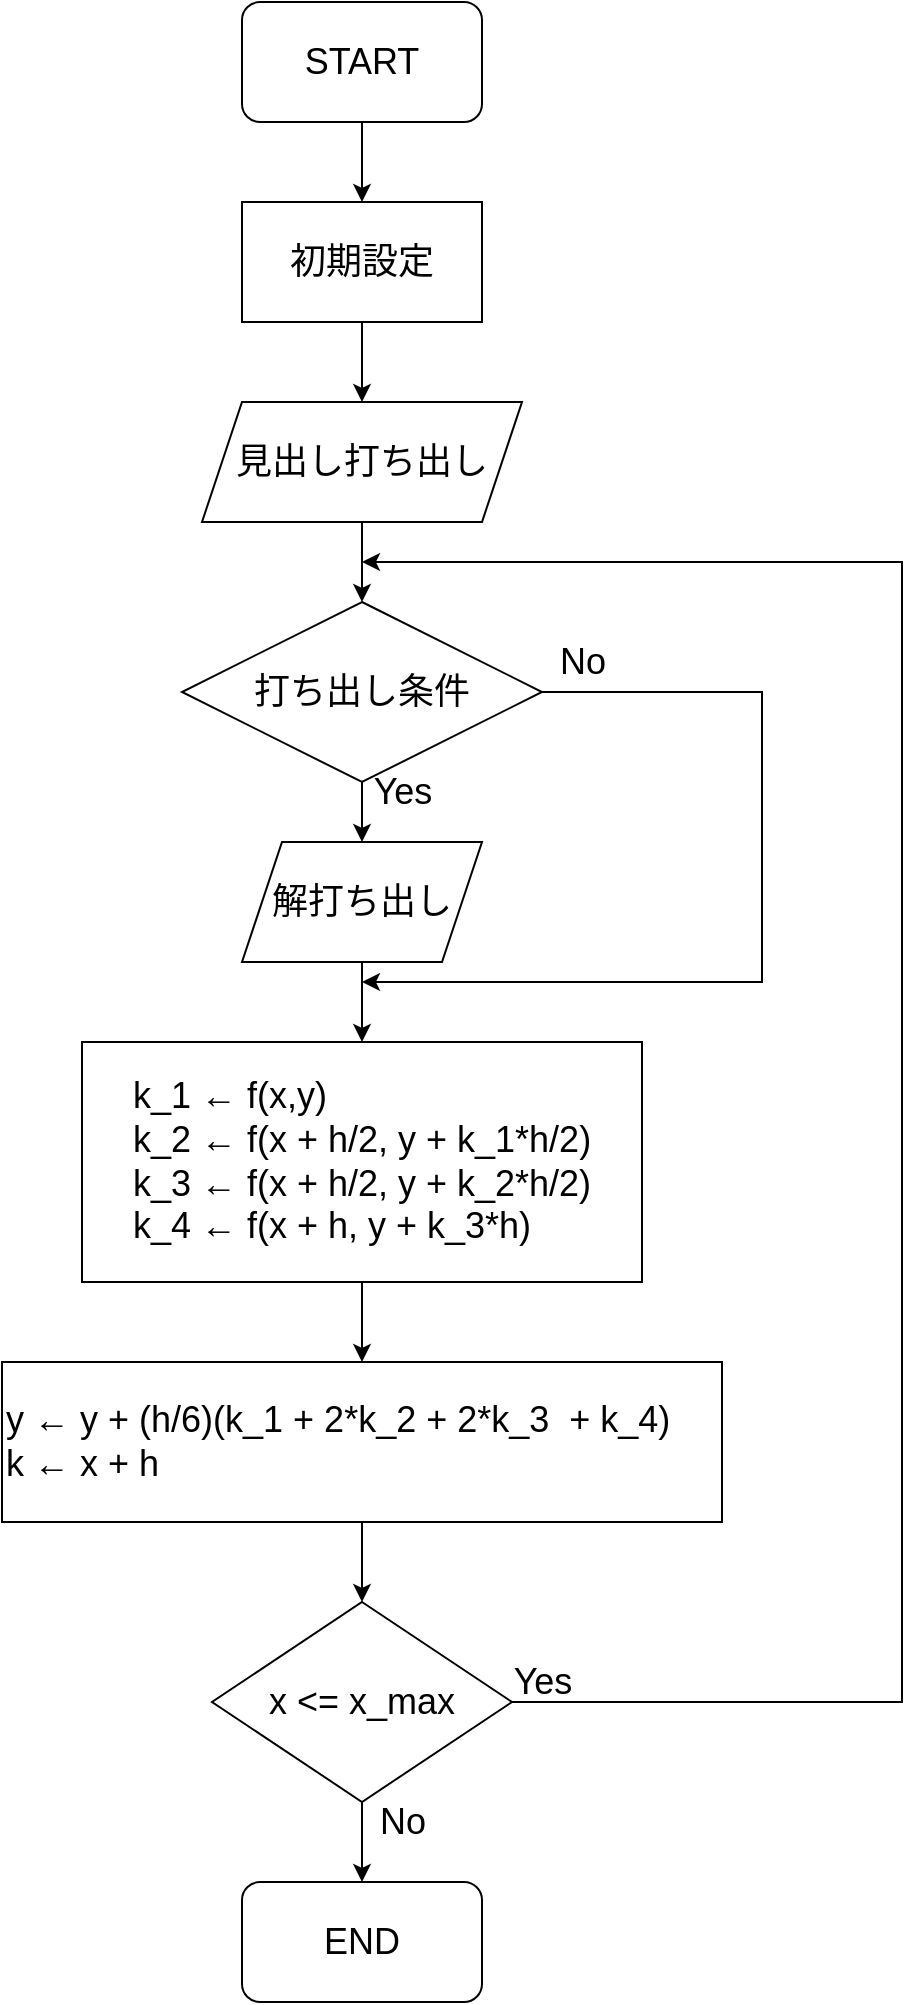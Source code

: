 <mxfile version="13.6.10" type="device"><diagram id="C5RBs43oDa-KdzZeNtuy" name="Page-1"><mxGraphModel dx="946" dy="566" grid="1" gridSize="10" guides="1" tooltips="1" connect="1" arrows="1" fold="1" page="1" pageScale="1" pageWidth="827" pageHeight="1169" math="0" shadow="0"><root><mxCell id="WIyWlLk6GJQsqaUBKTNV-0"/><mxCell id="WIyWlLk6GJQsqaUBKTNV-1" parent="WIyWlLk6GJQsqaUBKTNV-0"/><mxCell id="pj54ffh-RRwWtbf90IaM-0" value="END" style="rounded=1;whiteSpace=wrap;html=1;fontSize=18;" vertex="1" parent="WIyWlLk6GJQsqaUBKTNV-1"><mxGeometry x="140" y="980" width="120" height="60" as="geometry"/></mxCell><mxCell id="pj54ffh-RRwWtbf90IaM-5" value="" style="edgeStyle=orthogonalEdgeStyle;rounded=0;orthogonalLoop=1;jettySize=auto;html=1;fontSize=18;" edge="1" parent="WIyWlLk6GJQsqaUBKTNV-1" source="pj54ffh-RRwWtbf90IaM-1" target="pj54ffh-RRwWtbf90IaM-2"><mxGeometry relative="1" as="geometry"/></mxCell><mxCell id="pj54ffh-RRwWtbf90IaM-1" value="START" style="rounded=1;whiteSpace=wrap;html=1;fontSize=18;" vertex="1" parent="WIyWlLk6GJQsqaUBKTNV-1"><mxGeometry x="140" y="40" width="120" height="60" as="geometry"/></mxCell><mxCell id="pj54ffh-RRwWtbf90IaM-7" value="" style="edgeStyle=orthogonalEdgeStyle;rounded=0;orthogonalLoop=1;jettySize=auto;html=1;fontSize=18;" edge="1" parent="WIyWlLk6GJQsqaUBKTNV-1" source="pj54ffh-RRwWtbf90IaM-2" target="pj54ffh-RRwWtbf90IaM-6"><mxGeometry relative="1" as="geometry"/></mxCell><mxCell id="pj54ffh-RRwWtbf90IaM-2" value="初期設定" style="rounded=0;whiteSpace=wrap;html=1;fontSize=18;" vertex="1" parent="WIyWlLk6GJQsqaUBKTNV-1"><mxGeometry x="140" y="140" width="120" height="60" as="geometry"/></mxCell><mxCell id="pj54ffh-RRwWtbf90IaM-9" value="" style="edgeStyle=orthogonalEdgeStyle;rounded=0;orthogonalLoop=1;jettySize=auto;html=1;fontSize=18;" edge="1" parent="WIyWlLk6GJQsqaUBKTNV-1" source="pj54ffh-RRwWtbf90IaM-6" target="pj54ffh-RRwWtbf90IaM-8"><mxGeometry relative="1" as="geometry"/></mxCell><mxCell id="pj54ffh-RRwWtbf90IaM-6" value="見出し打ち出し" style="shape=parallelogram;perimeter=parallelogramPerimeter;whiteSpace=wrap;html=1;fixedSize=1;rounded=0;fontSize=18;" vertex="1" parent="WIyWlLk6GJQsqaUBKTNV-1"><mxGeometry x="120" y="240" width="160" height="60" as="geometry"/></mxCell><mxCell id="pj54ffh-RRwWtbf90IaM-11" value="" style="edgeStyle=orthogonalEdgeStyle;rounded=0;orthogonalLoop=1;jettySize=auto;html=1;fontSize=18;" edge="1" parent="WIyWlLk6GJQsqaUBKTNV-1" source="pj54ffh-RRwWtbf90IaM-8" target="pj54ffh-RRwWtbf90IaM-10"><mxGeometry relative="1" as="geometry"/></mxCell><mxCell id="pj54ffh-RRwWtbf90IaM-15" value="" style="edgeStyle=orthogonalEdgeStyle;rounded=0;orthogonalLoop=1;jettySize=auto;html=1;fontSize=18;" edge="1" parent="WIyWlLk6GJQsqaUBKTNV-1" source="pj54ffh-RRwWtbf90IaM-8"><mxGeometry relative="1" as="geometry"><mxPoint x="200" y="530" as="targetPoint"/><Array as="points"><mxPoint x="400" y="385"/><mxPoint x="400" y="530"/></Array></mxGeometry></mxCell><mxCell id="pj54ffh-RRwWtbf90IaM-8" value="打ち出し条件" style="rhombus;whiteSpace=wrap;html=1;rounded=0;fontSize=18;" vertex="1" parent="WIyWlLk6GJQsqaUBKTNV-1"><mxGeometry x="110" y="340" width="180" height="90" as="geometry"/></mxCell><mxCell id="pj54ffh-RRwWtbf90IaM-13" value="" style="edgeStyle=orthogonalEdgeStyle;rounded=0;orthogonalLoop=1;jettySize=auto;html=1;fontSize=18;" edge="1" parent="WIyWlLk6GJQsqaUBKTNV-1" source="pj54ffh-RRwWtbf90IaM-10" target="pj54ffh-RRwWtbf90IaM-12"><mxGeometry relative="1" as="geometry"/></mxCell><mxCell id="pj54ffh-RRwWtbf90IaM-10" value="解打ち出し" style="shape=parallelogram;perimeter=parallelogramPerimeter;whiteSpace=wrap;html=1;fixedSize=1;rounded=0;fontSize=18;" vertex="1" parent="WIyWlLk6GJQsqaUBKTNV-1"><mxGeometry x="140" y="460" width="120" height="60" as="geometry"/></mxCell><mxCell id="pj54ffh-RRwWtbf90IaM-19" value="" style="edgeStyle=orthogonalEdgeStyle;rounded=0;orthogonalLoop=1;jettySize=auto;html=1;fontSize=18;" edge="1" parent="WIyWlLk6GJQsqaUBKTNV-1" source="pj54ffh-RRwWtbf90IaM-12" target="pj54ffh-RRwWtbf90IaM-18"><mxGeometry relative="1" as="geometry"/></mxCell><mxCell id="pj54ffh-RRwWtbf90IaM-12" value="&lt;div style=&quot;text-align: left; font-size: 18px;&quot;&gt;&lt;span style=&quot;font-size: 18px;&quot;&gt;k_1 ← f(x,y)&lt;/span&gt;&lt;/div&gt;&lt;div style=&quot;text-align: left; font-size: 18px;&quot;&gt;&lt;span style=&quot;font-size: 18px;&quot;&gt;k_2&amp;nbsp;&lt;/span&gt;&lt;span style=&quot;font-size: 18px;&quot;&gt;← f(x + h/2, y + k_1*h/2)&lt;/span&gt;&lt;/div&gt;&lt;div style=&quot;text-align: left; font-size: 18px;&quot;&gt;&lt;span style=&quot;font-size: 18px;&quot;&gt;k_3 ← f(x + h/2, y + k_2*h/2)&lt;/span&gt;&lt;/div&gt;&lt;div style=&quot;text-align: left; font-size: 18px;&quot;&gt;&lt;span style=&quot;font-size: 18px;&quot;&gt;k_4 ← f(x + h, y + k_3*h)&lt;/span&gt;&lt;/div&gt;" style="whiteSpace=wrap;html=1;rounded=0;fontSize=18;" vertex="1" parent="WIyWlLk6GJQsqaUBKTNV-1"><mxGeometry x="60" y="560" width="280" height="120" as="geometry"/></mxCell><mxCell id="pj54ffh-RRwWtbf90IaM-16" value="No" style="text;html=1;align=center;verticalAlign=middle;resizable=0;points=[];autosize=1;fontSize=18;" vertex="1" parent="WIyWlLk6GJQsqaUBKTNV-1"><mxGeometry x="290" y="355" width="40" height="30" as="geometry"/></mxCell><mxCell id="pj54ffh-RRwWtbf90IaM-17" value="Yes" style="text;html=1;align=center;verticalAlign=middle;resizable=0;points=[];autosize=1;fontSize=18;" vertex="1" parent="WIyWlLk6GJQsqaUBKTNV-1"><mxGeometry x="200" y="420" width="40" height="30" as="geometry"/></mxCell><mxCell id="pj54ffh-RRwWtbf90IaM-23" value="" style="edgeStyle=orthogonalEdgeStyle;rounded=0;orthogonalLoop=1;jettySize=auto;html=1;fontSize=18;" edge="1" parent="WIyWlLk6GJQsqaUBKTNV-1" source="pj54ffh-RRwWtbf90IaM-18" target="pj54ffh-RRwWtbf90IaM-22"><mxGeometry relative="1" as="geometry"/></mxCell><mxCell id="pj54ffh-RRwWtbf90IaM-18" value="&lt;div style=&quot;font-size: 18px&quot;&gt;y ← y + (h/6)(k_1 + 2*k_2 + 2*k_3&amp;nbsp; + k_4)&lt;/div&gt;&lt;div style=&quot;font-size: 18px&quot;&gt;k ← x + h&lt;/div&gt;" style="whiteSpace=wrap;html=1;rounded=0;fontSize=18;align=left;" vertex="1" parent="WIyWlLk6GJQsqaUBKTNV-1"><mxGeometry x="20" y="720" width="360" height="80" as="geometry"/></mxCell><mxCell id="pj54ffh-RRwWtbf90IaM-21" style="edgeStyle=orthogonalEdgeStyle;rounded=0;orthogonalLoop=1;jettySize=auto;html=1;exitX=0.5;exitY=1;exitDx=0;exitDy=0;fontSize=18;" edge="1" parent="WIyWlLk6GJQsqaUBKTNV-1" source="pj54ffh-RRwWtbf90IaM-18" target="pj54ffh-RRwWtbf90IaM-18"><mxGeometry relative="1" as="geometry"/></mxCell><mxCell id="pj54ffh-RRwWtbf90IaM-24" value="" style="edgeStyle=orthogonalEdgeStyle;rounded=0;orthogonalLoop=1;jettySize=auto;html=1;fontSize=18;" edge="1" parent="WIyWlLk6GJQsqaUBKTNV-1" source="pj54ffh-RRwWtbf90IaM-22" target="pj54ffh-RRwWtbf90IaM-0"><mxGeometry relative="1" as="geometry"/></mxCell><mxCell id="pj54ffh-RRwWtbf90IaM-27" value="" style="edgeStyle=orthogonalEdgeStyle;rounded=0;orthogonalLoop=1;jettySize=auto;html=1;fontSize=18;" edge="1" parent="WIyWlLk6GJQsqaUBKTNV-1" source="pj54ffh-RRwWtbf90IaM-22"><mxGeometry relative="1" as="geometry"><mxPoint x="200" y="320" as="targetPoint"/><Array as="points"><mxPoint x="470" y="890"/></Array></mxGeometry></mxCell><mxCell id="pj54ffh-RRwWtbf90IaM-22" value="x &amp;lt;= x_max" style="rhombus;whiteSpace=wrap;html=1;rounded=0;fontSize=18;align=center;" vertex="1" parent="WIyWlLk6GJQsqaUBKTNV-1"><mxGeometry x="125" y="840" width="150" height="100" as="geometry"/></mxCell><mxCell id="pj54ffh-RRwWtbf90IaM-25" value="No" style="text;html=1;align=center;verticalAlign=middle;resizable=0;points=[];autosize=1;fontSize=18;" vertex="1" parent="WIyWlLk6GJQsqaUBKTNV-1"><mxGeometry x="200" y="935" width="40" height="30" as="geometry"/></mxCell><mxCell id="pj54ffh-RRwWtbf90IaM-28" value="Yes" style="text;html=1;align=center;verticalAlign=middle;resizable=0;points=[];autosize=1;fontSize=18;" vertex="1" parent="WIyWlLk6GJQsqaUBKTNV-1"><mxGeometry x="270" y="865" width="40" height="30" as="geometry"/></mxCell></root></mxGraphModel></diagram></mxfile>